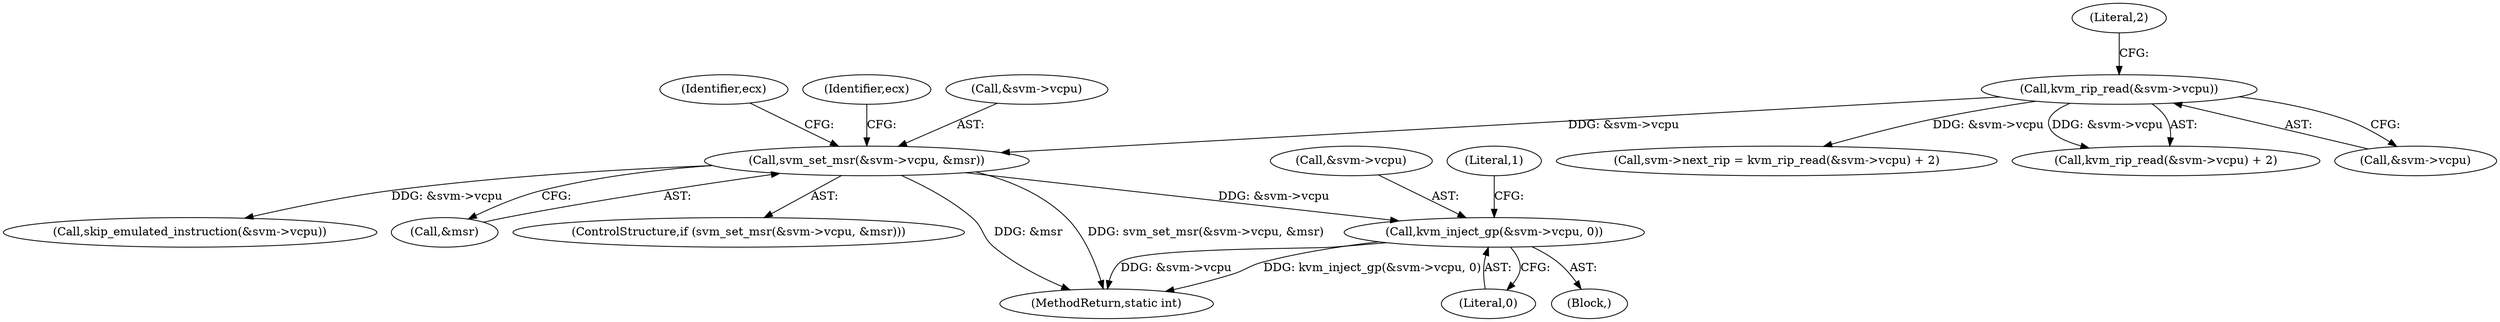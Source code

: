 digraph "0_linux_854e8bb1aa06c578c2c9145fa6bfe3680ef63b23@pointer" {
"1000186" [label="(Call,kvm_inject_gp(&svm->vcpu, 0))"];
"1000175" [label="(Call,svm_set_msr(&svm->vcpu, &msr))"];
"1000168" [label="(Call,kvm_rip_read(&svm->vcpu))"];
"1000186" [label="(Call,kvm_inject_gp(&svm->vcpu, 0))"];
"1000197" [label="(Call,skip_emulated_instruction(&svm->vcpu))"];
"1000176" [label="(Call,&svm->vcpu)"];
"1000187" [label="(Call,&svm->vcpu)"];
"1000168" [label="(Call,kvm_rip_read(&svm->vcpu))"];
"1000203" [label="(Literal,1)"];
"1000180" [label="(Call,&msr)"];
"1000167" [label="(Call,kvm_rip_read(&svm->vcpu) + 2)"];
"1000184" [label="(Identifier,ecx)"];
"1000173" [label="(Literal,2)"];
"1000169" [label="(Call,&svm->vcpu)"];
"1000174" [label="(ControlStructure,if (svm_set_msr(&svm->vcpu, &msr)))"];
"1000175" [label="(Call,svm_set_msr(&svm->vcpu, &msr))"];
"1000163" [label="(Call,svm->next_rip = kvm_rip_read(&svm->vcpu) + 2)"];
"1000204" [label="(MethodReturn,static int)"];
"1000182" [label="(Block,)"];
"1000195" [label="(Identifier,ecx)"];
"1000191" [label="(Literal,0)"];
"1000186" -> "1000182"  [label="AST: "];
"1000186" -> "1000191"  [label="CFG: "];
"1000187" -> "1000186"  [label="AST: "];
"1000191" -> "1000186"  [label="AST: "];
"1000203" -> "1000186"  [label="CFG: "];
"1000186" -> "1000204"  [label="DDG: &svm->vcpu"];
"1000186" -> "1000204"  [label="DDG: kvm_inject_gp(&svm->vcpu, 0)"];
"1000175" -> "1000186"  [label="DDG: &svm->vcpu"];
"1000175" -> "1000174"  [label="AST: "];
"1000175" -> "1000180"  [label="CFG: "];
"1000176" -> "1000175"  [label="AST: "];
"1000180" -> "1000175"  [label="AST: "];
"1000184" -> "1000175"  [label="CFG: "];
"1000195" -> "1000175"  [label="CFG: "];
"1000175" -> "1000204"  [label="DDG: svm_set_msr(&svm->vcpu, &msr)"];
"1000175" -> "1000204"  [label="DDG: &msr"];
"1000168" -> "1000175"  [label="DDG: &svm->vcpu"];
"1000175" -> "1000197"  [label="DDG: &svm->vcpu"];
"1000168" -> "1000167"  [label="AST: "];
"1000168" -> "1000169"  [label="CFG: "];
"1000169" -> "1000168"  [label="AST: "];
"1000173" -> "1000168"  [label="CFG: "];
"1000168" -> "1000163"  [label="DDG: &svm->vcpu"];
"1000168" -> "1000167"  [label="DDG: &svm->vcpu"];
}
